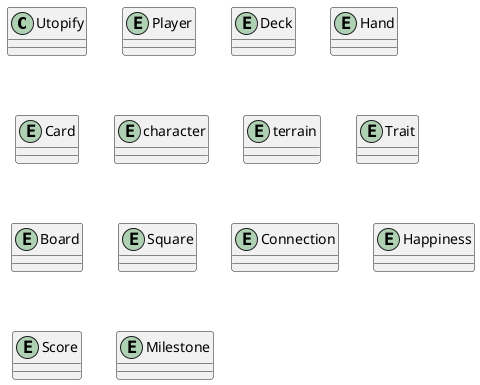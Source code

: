 ﻿@startuml

class Utopify
entity Player
entity Deck
entity Hand
entity Card
entity character
entity terrain
entity Trait
entity Board
entity Square
entity Connection
entity Happiness
entity Score
entity Milestone

@enduml